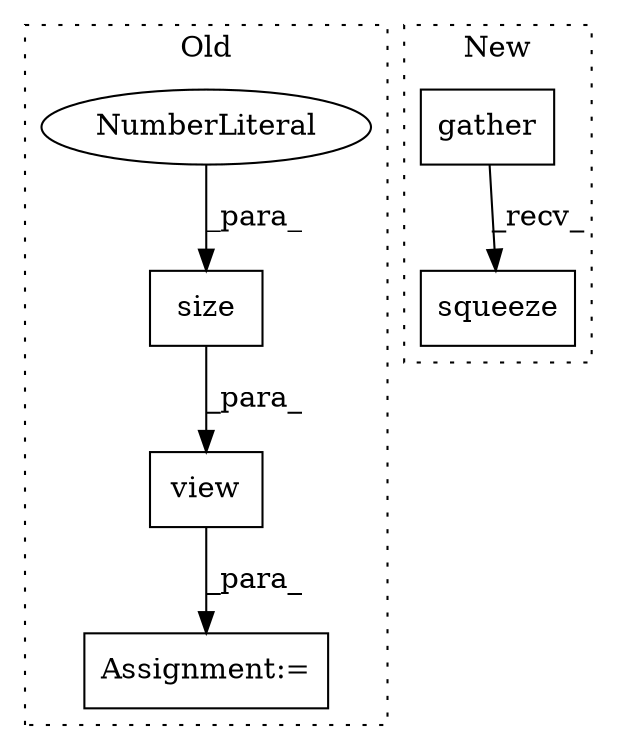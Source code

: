 digraph G {
subgraph cluster0 {
1 [label="size" a="32" s="2393,2399" l="5,1" shape="box"];
3 [label="Assignment:=" a="7" s="2357" l="1" shape="box"];
4 [label="NumberLiteral" a="34" s="2398" l="1" shape="ellipse"];
5 [label="view" a="32" s="2379,2400" l="5,1" shape="box"];
label = "Old";
style="dotted";
}
subgraph cluster1 {
2 [label="squeeze" a="32" s="2397,2406" l="8,1" shape="box"];
6 [label="gather" a="32" s="2367,2395" l="7,1" shape="box"];
label = "New";
style="dotted";
}
1 -> 5 [label="_para_"];
4 -> 1 [label="_para_"];
5 -> 3 [label="_para_"];
6 -> 2 [label="_recv_"];
}